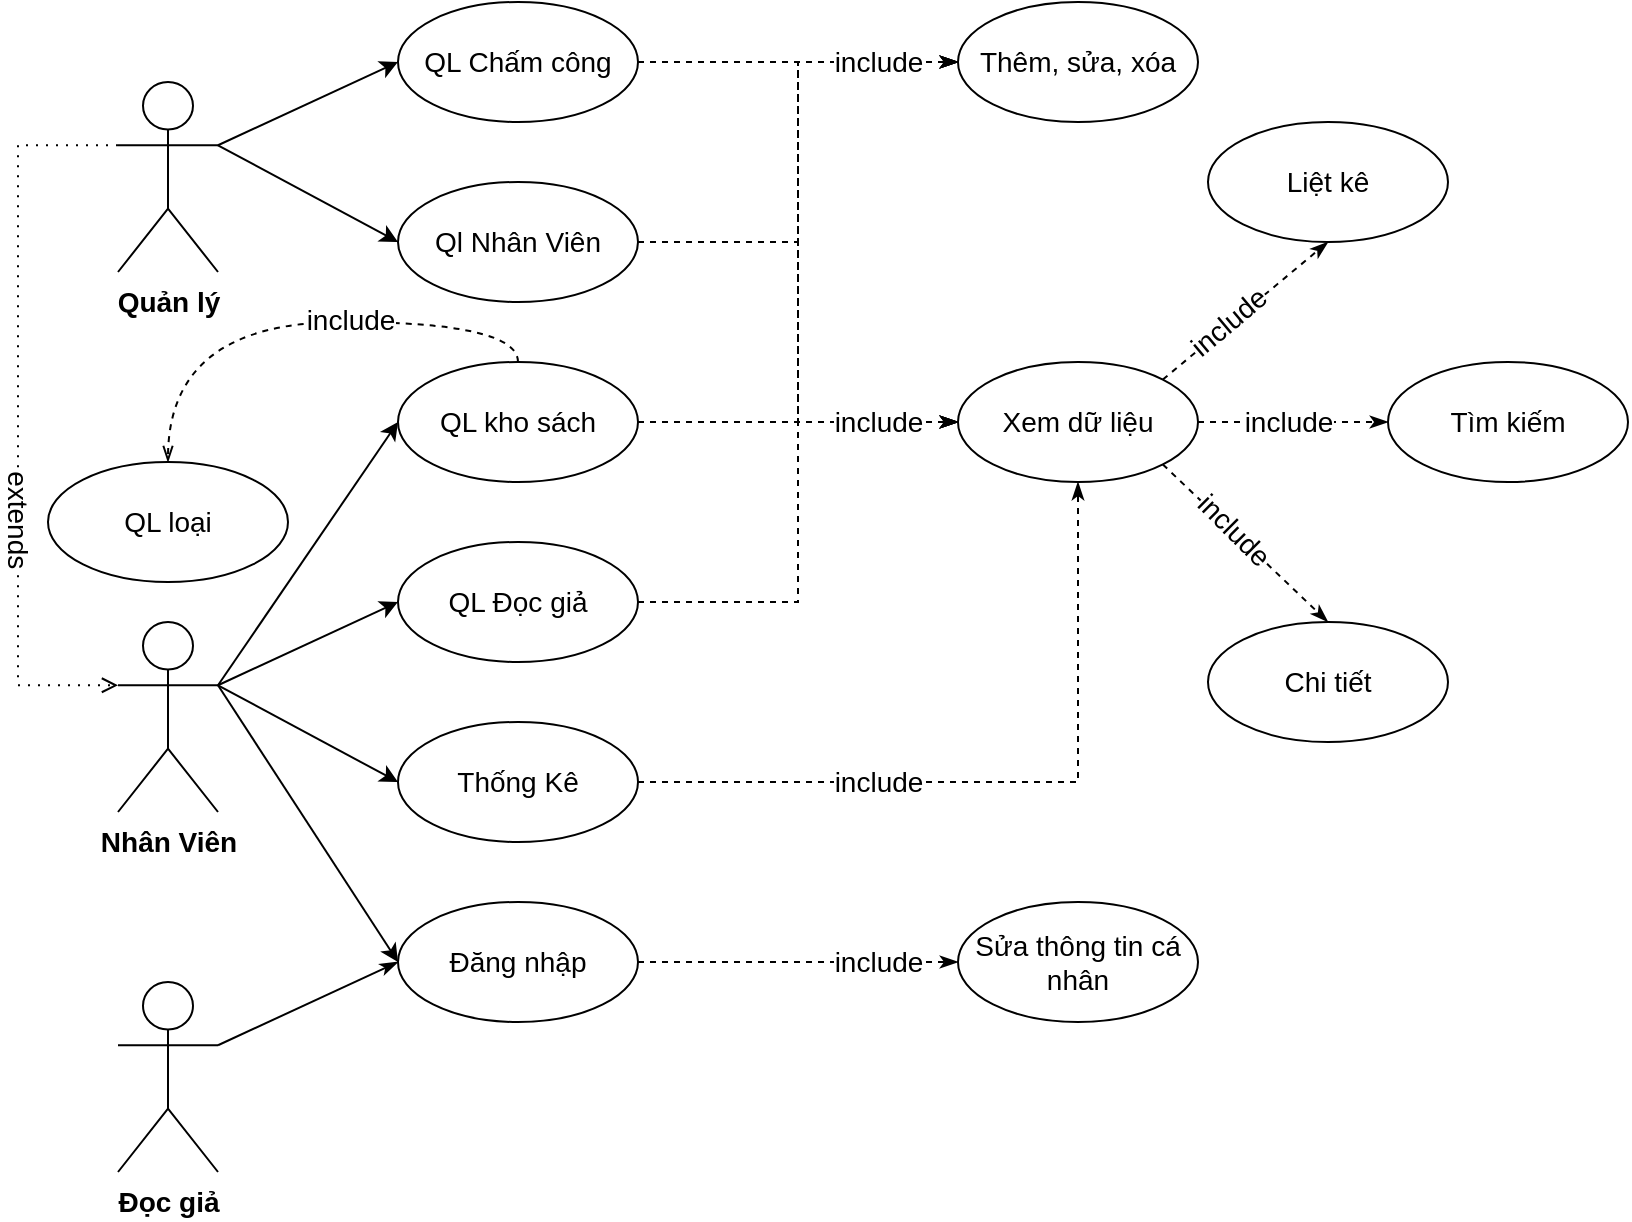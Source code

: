 <mxfile version="15.6.8" type="github">
  <diagram id="ll0Q1ssErVSsv9aC2PjV" name="USE CASE">
    <mxGraphModel dx="1019" dy="519" grid="1" gridSize="10" guides="1" tooltips="1" connect="1" arrows="1" fold="1" page="1" pageScale="1" pageWidth="850" pageHeight="1100" math="0" shadow="0">
      <root>
        <mxCell id="45LFcATOggRiHST9xjTb-0" />
        <mxCell id="45LFcATOggRiHST9xjTb-1" parent="45LFcATOggRiHST9xjTb-0" />
        <mxCell id="iIviMqFaydeCx0ee5sDL-7" style="rounded=0;orthogonalLoop=1;jettySize=auto;html=1;entryX=0;entryY=0.5;entryDx=0;entryDy=0;labelBackgroundColor=default;fontColor=default;strokeColor=default;exitX=1;exitY=0.333;exitDx=0;exitDy=0;exitPerimeter=0;fontSize=14;" parent="45LFcATOggRiHST9xjTb-1" source="iIviMqFaydeCx0ee5sDL-8" target="iIviMqFaydeCx0ee5sDL-13" edge="1">
          <mxGeometry relative="1" as="geometry">
            <mxPoint x="205" y="310" as="sourcePoint" />
          </mxGeometry>
        </mxCell>
        <mxCell id="iIviMqFaydeCx0ee5sDL-43" style="edgeStyle=none;rounded=0;orthogonalLoop=1;jettySize=auto;html=1;exitX=1;exitY=0.333;exitDx=0;exitDy=0;exitPerimeter=0;entryX=0;entryY=0.5;entryDx=0;entryDy=0;fontSize=14;" parent="45LFcATOggRiHST9xjTb-1" source="iIviMqFaydeCx0ee5sDL-8" target="iIviMqFaydeCx0ee5sDL-33" edge="1">
          <mxGeometry relative="1" as="geometry" />
        </mxCell>
        <mxCell id="iIviMqFaydeCx0ee5sDL-8" value="Nhân Viên" style="shape=umlActor;verticalLabelPosition=bottom;verticalAlign=top;html=1;fillColor=default;strokeColor=default;fontColor=default;fontSize=14;fontStyle=1" parent="45LFcATOggRiHST9xjTb-1" vertex="1">
          <mxGeometry x="85" y="330" width="50" height="95" as="geometry" />
        </mxCell>
        <mxCell id="a5GydQKUuEpF2zzsRQCY-15" style="edgeStyle=none;rounded=0;orthogonalLoop=1;jettySize=auto;html=1;exitX=1;exitY=0.333;exitDx=0;exitDy=0;exitPerimeter=0;entryX=0;entryY=0.5;entryDx=0;entryDy=0;fontSize=14;endArrow=classicThin;endFill=1;" edge="1" parent="45LFcATOggRiHST9xjTb-1" source="iIviMqFaydeCx0ee5sDL-12" target="iIviMqFaydeCx0ee5sDL-33">
          <mxGeometry relative="1" as="geometry" />
        </mxCell>
        <mxCell id="iIviMqFaydeCx0ee5sDL-12" value="Đọc giả" style="shape=umlActor;verticalLabelPosition=bottom;verticalAlign=top;html=1;fillColor=default;strokeColor=default;fontColor=default;fontSize=14;fontStyle=1" parent="45LFcATOggRiHST9xjTb-1" vertex="1">
          <mxGeometry x="85" y="510" width="50" height="95" as="geometry" />
        </mxCell>
        <mxCell id="a5GydQKUuEpF2zzsRQCY-25" style="edgeStyle=orthogonalEdgeStyle;rounded=0;orthogonalLoop=1;jettySize=auto;html=1;entryX=0;entryY=0.5;entryDx=0;entryDy=0;dashed=1;fontSize=14;endArrow=classicThin;endFill=1;" edge="1" parent="45LFcATOggRiHST9xjTb-1" source="iIviMqFaydeCx0ee5sDL-13" target="iIviMqFaydeCx0ee5sDL-47">
          <mxGeometry relative="1" as="geometry" />
        </mxCell>
        <mxCell id="a5GydQKUuEpF2zzsRQCY-30" style="edgeStyle=orthogonalEdgeStyle;rounded=0;orthogonalLoop=1;jettySize=auto;html=1;entryX=0;entryY=0.5;entryDx=0;entryDy=0;dashed=1;fontSize=14;endArrow=classicThin;endFill=1;" edge="1" parent="45LFcATOggRiHST9xjTb-1" source="iIviMqFaydeCx0ee5sDL-13" target="iIviMqFaydeCx0ee5sDL-16">
          <mxGeometry relative="1" as="geometry" />
        </mxCell>
        <mxCell id="a5GydQKUuEpF2zzsRQCY-50" style="edgeStyle=orthogonalEdgeStyle;rounded=0;jumpSize=16;orthogonalLoop=1;jettySize=auto;html=1;exitX=0.5;exitY=0;exitDx=0;exitDy=0;entryX=0.5;entryY=0;entryDx=0;entryDy=0;dashed=1;fontSize=14;endArrow=openThin;endFill=0;curved=1;" edge="1" parent="45LFcATOggRiHST9xjTb-1" source="iIviMqFaydeCx0ee5sDL-13" target="a5GydQKUuEpF2zzsRQCY-45">
          <mxGeometry relative="1" as="geometry" />
        </mxCell>
        <mxCell id="a5GydQKUuEpF2zzsRQCY-51" value="include" style="edgeLabel;html=1;align=center;verticalAlign=middle;resizable=0;points=[];fontSize=14;" vertex="1" connectable="0" parent="a5GydQKUuEpF2zzsRQCY-50">
          <mxGeometry x="0.22" y="-1" relative="1" as="geometry">
            <mxPoint x="57" as="offset" />
          </mxGeometry>
        </mxCell>
        <mxCell id="iIviMqFaydeCx0ee5sDL-13" value="QL kho sách" style="ellipse;whiteSpace=wrap;html=1;fontColor=default;strokeColor=default;fillColor=default;fontSize=14;" parent="45LFcATOggRiHST9xjTb-1" vertex="1">
          <mxGeometry x="225" y="200" width="120" height="60" as="geometry" />
        </mxCell>
        <mxCell id="a5GydQKUuEpF2zzsRQCY-24" style="edgeStyle=orthogonalEdgeStyle;rounded=0;orthogonalLoop=1;jettySize=auto;html=1;entryX=0;entryY=0.5;entryDx=0;entryDy=0;dashed=1;fontSize=14;endArrow=classicThin;endFill=1;" edge="1" parent="45LFcATOggRiHST9xjTb-1" source="iIviMqFaydeCx0ee5sDL-14" target="iIviMqFaydeCx0ee5sDL-47">
          <mxGeometry relative="1" as="geometry" />
        </mxCell>
        <mxCell id="a5GydQKUuEpF2zzsRQCY-29" style="edgeStyle=orthogonalEdgeStyle;rounded=0;orthogonalLoop=1;jettySize=auto;html=1;entryX=0;entryY=0.5;entryDx=0;entryDy=0;dashed=1;fontSize=14;endArrow=classicThin;endFill=1;" edge="1" parent="45LFcATOggRiHST9xjTb-1" source="iIviMqFaydeCx0ee5sDL-14" target="iIviMqFaydeCx0ee5sDL-16">
          <mxGeometry relative="1" as="geometry" />
        </mxCell>
        <mxCell id="iIviMqFaydeCx0ee5sDL-14" value="QL Đọc giả" style="ellipse;whiteSpace=wrap;html=1;fontColor=default;strokeColor=default;fillColor=default;fontSize=14;" parent="45LFcATOggRiHST9xjTb-1" vertex="1">
          <mxGeometry x="225" y="290" width="120" height="60" as="geometry" />
        </mxCell>
        <mxCell id="a5GydQKUuEpF2zzsRQCY-11" style="rounded=0;orthogonalLoop=1;jettySize=auto;html=1;dashed=1;endArrow=classicThin;endFill=1;fontSize=14;" edge="1" parent="45LFcATOggRiHST9xjTb-1" source="iIviMqFaydeCx0ee5sDL-16" target="a5GydQKUuEpF2zzsRQCY-9">
          <mxGeometry relative="1" as="geometry" />
        </mxCell>
        <mxCell id="a5GydQKUuEpF2zzsRQCY-55" value="include" style="edgeLabel;html=1;align=center;verticalAlign=middle;resizable=0;points=[];fontSize=14;" vertex="1" connectable="0" parent="a5GydQKUuEpF2zzsRQCY-11">
          <mxGeometry x="-0.41" y="1" relative="1" as="geometry">
            <mxPoint x="17" y="1" as="offset" />
          </mxGeometry>
        </mxCell>
        <mxCell id="a5GydQKUuEpF2zzsRQCY-12" style="rounded=0;orthogonalLoop=1;jettySize=auto;html=1;exitX=1;exitY=0;exitDx=0;exitDy=0;entryX=0.5;entryY=1;entryDx=0;entryDy=0;dashed=1;endArrow=classicThin;endFill=1;fontSize=14;" edge="1" parent="45LFcATOggRiHST9xjTb-1" source="iIviMqFaydeCx0ee5sDL-16" target="a5GydQKUuEpF2zzsRQCY-10">
          <mxGeometry relative="1" as="geometry" />
        </mxCell>
        <mxCell id="a5GydQKUuEpF2zzsRQCY-52" value="include" style="edgeLabel;html=1;align=center;verticalAlign=middle;resizable=0;points=[];fontSize=14;rotation=-40;" vertex="1" connectable="0" parent="a5GydQKUuEpF2zzsRQCY-12">
          <mxGeometry x="-0.293" y="-2" relative="1" as="geometry">
            <mxPoint x="2" y="-6" as="offset" />
          </mxGeometry>
        </mxCell>
        <mxCell id="a5GydQKUuEpF2zzsRQCY-42" style="rounded=0;jumpSize=16;orthogonalLoop=1;jettySize=auto;html=1;exitX=1;exitY=1;exitDx=0;exitDy=0;entryX=0.5;entryY=0;entryDx=0;entryDy=0;fontSize=14;endArrow=classicThin;endFill=1;dashed=1;" edge="1" parent="45LFcATOggRiHST9xjTb-1" source="iIviMqFaydeCx0ee5sDL-16" target="a5GydQKUuEpF2zzsRQCY-41">
          <mxGeometry relative="1" as="geometry" />
        </mxCell>
        <mxCell id="a5GydQKUuEpF2zzsRQCY-54" value="include" style="edgeLabel;html=1;align=center;verticalAlign=middle;resizable=0;points=[];fontSize=14;rotation=45;" vertex="1" connectable="0" parent="a5GydQKUuEpF2zzsRQCY-42">
          <mxGeometry x="-0.433" y="-1" relative="1" as="geometry">
            <mxPoint x="13" y="9" as="offset" />
          </mxGeometry>
        </mxCell>
        <mxCell id="iIviMqFaydeCx0ee5sDL-16" value="Xem dữ liệu" style="ellipse;whiteSpace=wrap;html=1;fontColor=default;strokeColor=default;fillColor=default;fontSize=14;" parent="45LFcATOggRiHST9xjTb-1" vertex="1">
          <mxGeometry x="505" y="200" width="120" height="60" as="geometry" />
        </mxCell>
        <mxCell id="a5GydQKUuEpF2zzsRQCY-37" style="edgeStyle=orthogonalEdgeStyle;rounded=0;jumpSize=16;orthogonalLoop=1;jettySize=auto;html=1;entryX=0.5;entryY=1;entryDx=0;entryDy=0;dashed=1;fontSize=14;endArrow=classicThin;endFill=1;" edge="1" parent="45LFcATOggRiHST9xjTb-1" source="iIviMqFaydeCx0ee5sDL-17" target="iIviMqFaydeCx0ee5sDL-16">
          <mxGeometry relative="1" as="geometry" />
        </mxCell>
        <mxCell id="a5GydQKUuEpF2zzsRQCY-38" value="include" style="edgeLabel;html=1;align=center;verticalAlign=middle;resizable=0;points=[];fontSize=14;" vertex="1" connectable="0" parent="a5GydQKUuEpF2zzsRQCY-37">
          <mxGeometry x="-0.275" y="-1" relative="1" as="geometry">
            <mxPoint x="-14" y="-1" as="offset" />
          </mxGeometry>
        </mxCell>
        <mxCell id="iIviMqFaydeCx0ee5sDL-17" value="Thống Kê" style="ellipse;whiteSpace=wrap;html=1;fontColor=default;strokeColor=default;fillColor=default;fontSize=14;" parent="45LFcATOggRiHST9xjTb-1" vertex="1">
          <mxGeometry x="225" y="380" width="120" height="60" as="geometry" />
        </mxCell>
        <mxCell id="a5GydQKUuEpF2zzsRQCY-27" style="edgeStyle=orthogonalEdgeStyle;rounded=0;orthogonalLoop=1;jettySize=auto;html=1;entryX=0;entryY=0.5;entryDx=0;entryDy=0;dashed=1;fontSize=14;endArrow=classicThin;endFill=1;" edge="1" parent="45LFcATOggRiHST9xjTb-1" source="iIviMqFaydeCx0ee5sDL-19" target="iIviMqFaydeCx0ee5sDL-47">
          <mxGeometry relative="1" as="geometry" />
        </mxCell>
        <mxCell id="a5GydQKUuEpF2zzsRQCY-33" style="edgeStyle=orthogonalEdgeStyle;rounded=0;orthogonalLoop=1;jettySize=auto;html=1;entryX=0;entryY=0.5;entryDx=0;entryDy=0;dashed=1;fontSize=14;endArrow=classicThin;endFill=1;" edge="1" parent="45LFcATOggRiHST9xjTb-1" source="iIviMqFaydeCx0ee5sDL-19" target="iIviMqFaydeCx0ee5sDL-16">
          <mxGeometry relative="1" as="geometry" />
        </mxCell>
        <mxCell id="iIviMqFaydeCx0ee5sDL-19" value="Ql Nhân Viên" style="ellipse;whiteSpace=wrap;html=1;fontColor=default;strokeColor=default;fillColor=default;fontSize=14;" parent="45LFcATOggRiHST9xjTb-1" vertex="1">
          <mxGeometry x="225" y="110" width="120" height="60" as="geometry" />
        </mxCell>
        <mxCell id="iIviMqFaydeCx0ee5sDL-20" style="rounded=0;orthogonalLoop=1;jettySize=auto;html=1;entryX=0;entryY=0.5;entryDx=0;entryDy=0;labelBackgroundColor=default;fontColor=default;strokeColor=default;exitX=1;exitY=0.333;exitDx=0;exitDy=0;exitPerimeter=0;fontSize=14;" parent="45LFcATOggRiHST9xjTb-1" source="iIviMqFaydeCx0ee5sDL-8" target="iIviMqFaydeCx0ee5sDL-14" edge="1">
          <mxGeometry relative="1" as="geometry">
            <mxPoint x="205" y="310" as="sourcePoint" />
            <mxPoint x="377.5" y="130" as="targetPoint" />
          </mxGeometry>
        </mxCell>
        <mxCell id="iIviMqFaydeCx0ee5sDL-23" style="rounded=0;orthogonalLoop=1;jettySize=auto;html=1;entryX=0;entryY=0.5;entryDx=0;entryDy=0;labelBackgroundColor=default;fontColor=default;strokeColor=default;exitX=1;exitY=0.333;exitDx=0;exitDy=0;exitPerimeter=0;fontSize=14;" parent="45LFcATOggRiHST9xjTb-1" source="iIviMqFaydeCx0ee5sDL-8" target="iIviMqFaydeCx0ee5sDL-17" edge="1">
          <mxGeometry relative="1" as="geometry">
            <mxPoint x="205" y="310" as="sourcePoint" />
            <mxPoint x="397.5" y="220" as="targetPoint" />
          </mxGeometry>
        </mxCell>
        <mxCell id="a5GydQKUuEpF2zzsRQCY-16" style="edgeStyle=none;rounded=0;orthogonalLoop=1;jettySize=auto;html=1;entryX=0;entryY=0.5;entryDx=0;entryDy=0;dashed=1;fontSize=14;endArrow=classicThin;endFill=1;" edge="1" parent="45LFcATOggRiHST9xjTb-1" source="iIviMqFaydeCx0ee5sDL-33" target="iIviMqFaydeCx0ee5sDL-53">
          <mxGeometry relative="1" as="geometry" />
        </mxCell>
        <mxCell id="a5GydQKUuEpF2zzsRQCY-39" value="include" style="edgeLabel;html=1;align=center;verticalAlign=middle;resizable=0;points=[];fontSize=14;" vertex="1" connectable="0" parent="a5GydQKUuEpF2zzsRQCY-16">
          <mxGeometry x="0.327" y="1" relative="1" as="geometry">
            <mxPoint x="14" y="1" as="offset" />
          </mxGeometry>
        </mxCell>
        <mxCell id="iIviMqFaydeCx0ee5sDL-33" value="Đăng nhập" style="ellipse;whiteSpace=wrap;html=1;fontColor=default;strokeColor=default;fillColor=default;fontSize=14;" parent="45LFcATOggRiHST9xjTb-1" vertex="1">
          <mxGeometry x="225" y="470" width="120" height="60" as="geometry" />
        </mxCell>
        <mxCell id="a5GydQKUuEpF2zzsRQCY-26" style="edgeStyle=orthogonalEdgeStyle;rounded=0;orthogonalLoop=1;jettySize=auto;html=1;entryX=0;entryY=0.5;entryDx=0;entryDy=0;dashed=1;fontSize=14;endArrow=classicThin;endFill=1;" edge="1" parent="45LFcATOggRiHST9xjTb-1" source="iIviMqFaydeCx0ee5sDL-34" target="iIviMqFaydeCx0ee5sDL-47">
          <mxGeometry relative="1" as="geometry" />
        </mxCell>
        <mxCell id="a5GydQKUuEpF2zzsRQCY-28" value="include" style="edgeLabel;html=1;align=center;verticalAlign=middle;resizable=0;points=[];fontSize=14;" vertex="1" connectable="0" parent="a5GydQKUuEpF2zzsRQCY-26">
          <mxGeometry x="0.514" relative="1" as="geometry">
            <mxPoint x="-1" as="offset" />
          </mxGeometry>
        </mxCell>
        <mxCell id="a5GydQKUuEpF2zzsRQCY-31" style="edgeStyle=orthogonalEdgeStyle;rounded=0;orthogonalLoop=1;jettySize=auto;html=1;entryX=0;entryY=0.5;entryDx=0;entryDy=0;dashed=1;fontSize=14;endArrow=classicThin;endFill=1;" edge="1" parent="45LFcATOggRiHST9xjTb-1" source="iIviMqFaydeCx0ee5sDL-34" target="iIviMqFaydeCx0ee5sDL-16">
          <mxGeometry relative="1" as="geometry" />
        </mxCell>
        <mxCell id="a5GydQKUuEpF2zzsRQCY-34" value="include" style="edgeLabel;html=1;align=center;verticalAlign=middle;resizable=0;points=[];fontSize=14;" vertex="1" connectable="0" parent="a5GydQKUuEpF2zzsRQCY-31">
          <mxGeometry x="0.601" relative="1" as="geometry">
            <mxPoint x="28" as="offset" />
          </mxGeometry>
        </mxCell>
        <mxCell id="iIviMqFaydeCx0ee5sDL-34" value="QL Chấm công" style="ellipse;whiteSpace=wrap;html=1;fontColor=default;strokeColor=default;fillColor=default;fontSize=14;" parent="45LFcATOggRiHST9xjTb-1" vertex="1">
          <mxGeometry x="225" y="20" width="120" height="60" as="geometry" />
        </mxCell>
        <mxCell id="iIviMqFaydeCx0ee5sDL-36" style="rounded=0;orthogonalLoop=1;jettySize=auto;html=1;entryX=0;entryY=0.5;entryDx=0;entryDy=0;fontSize=14;exitX=1;exitY=0.333;exitDx=0;exitDy=0;exitPerimeter=0;" parent="45LFcATOggRiHST9xjTb-1" source="iIviMqFaydeCx0ee5sDL-35" target="iIviMqFaydeCx0ee5sDL-19" edge="1">
          <mxGeometry relative="1" as="geometry" />
        </mxCell>
        <mxCell id="iIviMqFaydeCx0ee5sDL-40" style="edgeStyle=none;rounded=0;orthogonalLoop=1;jettySize=auto;html=1;exitX=1;exitY=0.333;exitDx=0;exitDy=0;exitPerimeter=0;entryX=0;entryY=0.5;entryDx=0;entryDy=0;fontSize=14;" parent="45LFcATOggRiHST9xjTb-1" source="iIviMqFaydeCx0ee5sDL-35" target="iIviMqFaydeCx0ee5sDL-34" edge="1">
          <mxGeometry relative="1" as="geometry" />
        </mxCell>
        <mxCell id="iIviMqFaydeCx0ee5sDL-46" style="edgeStyle=orthogonalEdgeStyle;rounded=0;orthogonalLoop=1;jettySize=auto;html=1;exitX=0;exitY=0.333;exitDx=0;exitDy=0;exitPerimeter=0;entryX=0;entryY=0.333;entryDx=0;entryDy=0;entryPerimeter=0;fontSize=14;dashed=1;dashPattern=1 4;jumpSize=16;endArrow=open;endFill=0;" parent="45LFcATOggRiHST9xjTb-1" source="iIviMqFaydeCx0ee5sDL-35" target="iIviMqFaydeCx0ee5sDL-8" edge="1">
          <mxGeometry relative="1" as="geometry">
            <Array as="points">
              <mxPoint x="35" y="92" />
              <mxPoint x="35" y="362" />
            </Array>
          </mxGeometry>
        </mxCell>
        <mxCell id="a5GydQKUuEpF2zzsRQCY-13" value="&lt;p style=&quot;font-size: 14px;&quot;&gt;&lt;br style=&quot;font-size: 14px;&quot;&gt;&lt;/p&gt;" style="edgeLabel;html=1;align=center;verticalAlign=middle;resizable=0;points=[];fontSize=14;" vertex="1" connectable="0" parent="iIviMqFaydeCx0ee5sDL-46">
          <mxGeometry x="0.19" y="1" relative="1" as="geometry">
            <mxPoint as="offset" />
          </mxGeometry>
        </mxCell>
        <mxCell id="a5GydQKUuEpF2zzsRQCY-14" value="extends" style="edgeLabel;html=1;align=center;verticalAlign=middle;resizable=0;points=[];fontSize=14;rotation=90;" vertex="1" connectable="0" parent="iIviMqFaydeCx0ee5sDL-46">
          <mxGeometry x="0.142" y="-2" relative="1" as="geometry">
            <mxPoint x="2" y="25" as="offset" />
          </mxGeometry>
        </mxCell>
        <mxCell id="iIviMqFaydeCx0ee5sDL-35" value="Quản lý" style="shape=umlActor;verticalLabelPosition=bottom;verticalAlign=top;html=1;outlineConnect=0;fontSize=14;fontStyle=1" parent="45LFcATOggRiHST9xjTb-1" vertex="1">
          <mxGeometry x="85" y="60" width="50" height="95" as="geometry" />
        </mxCell>
        <mxCell id="iIviMqFaydeCx0ee5sDL-47" value="Thêm, sửa, xóa" style="ellipse;whiteSpace=wrap;html=1;fontColor=default;strokeColor=default;fillColor=default;fontSize=14;" parent="45LFcATOggRiHST9xjTb-1" vertex="1">
          <mxGeometry x="505" y="20" width="120" height="60" as="geometry" />
        </mxCell>
        <mxCell id="iIviMqFaydeCx0ee5sDL-53" value="Sửa thông tin cá nhân" style="ellipse;whiteSpace=wrap;html=1;fontColor=default;strokeColor=default;fillColor=default;fontSize=14;" parent="45LFcATOggRiHST9xjTb-1" vertex="1">
          <mxGeometry x="505" y="470" width="120" height="60" as="geometry" />
        </mxCell>
        <mxCell id="a5GydQKUuEpF2zzsRQCY-9" value="Tìm kiếm" style="ellipse;whiteSpace=wrap;html=1;fontColor=default;strokeColor=default;fillColor=default;fontSize=14;" vertex="1" parent="45LFcATOggRiHST9xjTb-1">
          <mxGeometry x="720" y="200" width="120" height="60" as="geometry" />
        </mxCell>
        <mxCell id="a5GydQKUuEpF2zzsRQCY-10" value="Liệt kê" style="ellipse;whiteSpace=wrap;html=1;fontColor=default;strokeColor=default;fillColor=default;fontSize=14;" vertex="1" parent="45LFcATOggRiHST9xjTb-1">
          <mxGeometry x="630" y="80" width="120" height="60" as="geometry" />
        </mxCell>
        <mxCell id="a5GydQKUuEpF2zzsRQCY-41" value="Chi tiết" style="ellipse;whiteSpace=wrap;html=1;fontColor=default;strokeColor=default;fillColor=default;fontSize=14;" vertex="1" parent="45LFcATOggRiHST9xjTb-1">
          <mxGeometry x="630" y="330" width="120" height="60" as="geometry" />
        </mxCell>
        <mxCell id="a5GydQKUuEpF2zzsRQCY-45" value="QL loại" style="ellipse;whiteSpace=wrap;html=1;fontColor=default;strokeColor=default;fillColor=default;fontSize=14;" vertex="1" parent="45LFcATOggRiHST9xjTb-1">
          <mxGeometry x="50" y="250" width="120" height="60" as="geometry" />
        </mxCell>
      </root>
    </mxGraphModel>
  </diagram>
</mxfile>

